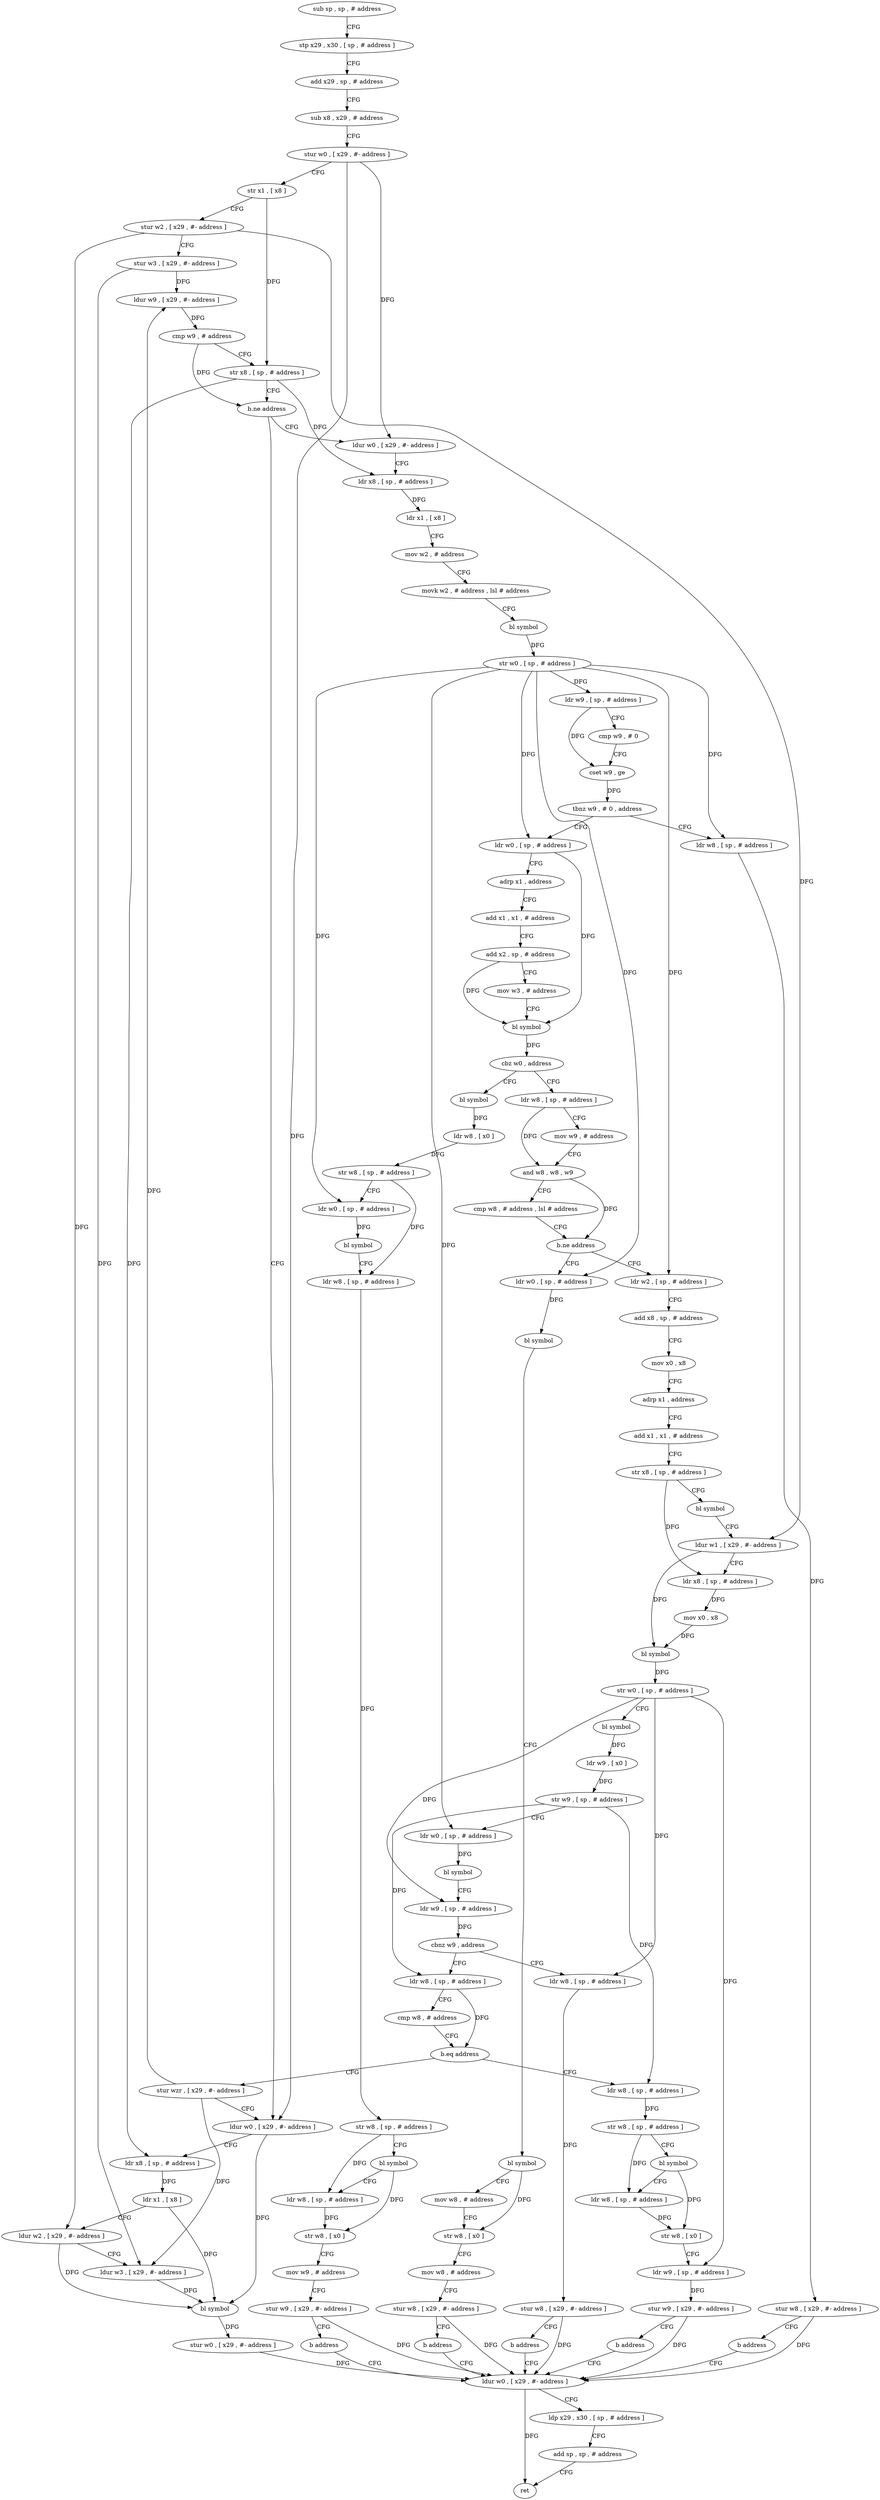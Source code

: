 digraph "func" {
"4254340" [label = "sub sp , sp , # address" ]
"4254344" [label = "stp x29 , x30 , [ sp , # address ]" ]
"4254348" [label = "add x29 , sp , # address" ]
"4254352" [label = "sub x8 , x29 , # address" ]
"4254356" [label = "stur w0 , [ x29 , #- address ]" ]
"4254360" [label = "str x1 , [ x8 ]" ]
"4254364" [label = "stur w2 , [ x29 , #- address ]" ]
"4254368" [label = "stur w3 , [ x29 , #- address ]" ]
"4254372" [label = "ldur w9 , [ x29 , #- address ]" ]
"4254376" [label = "cmp w9 , # address" ]
"4254380" [label = "str x8 , [ sp , # address ]" ]
"4254384" [label = "b.ne address" ]
"4254712" [label = "ldur w0 , [ x29 , #- address ]" ]
"4254388" [label = "ldur w0 , [ x29 , #- address ]" ]
"4254716" [label = "ldr x8 , [ sp , # address ]" ]
"4254720" [label = "ldr x1 , [ x8 ]" ]
"4254724" [label = "ldur w2 , [ x29 , #- address ]" ]
"4254728" [label = "ldur w3 , [ x29 , #- address ]" ]
"4254732" [label = "bl symbol" ]
"4254736" [label = "stur w0 , [ x29 , #- address ]" ]
"4254740" [label = "ldur w0 , [ x29 , #- address ]" ]
"4254392" [label = "ldr x8 , [ sp , # address ]" ]
"4254396" [label = "ldr x1 , [ x8 ]" ]
"4254400" [label = "mov w2 , # address" ]
"4254404" [label = "movk w2 , # address , lsl # address" ]
"4254408" [label = "bl symbol" ]
"4254412" [label = "str w0 , [ sp , # address ]" ]
"4254416" [label = "ldr w9 , [ sp , # address ]" ]
"4254420" [label = "cmp w9 , # 0" ]
"4254424" [label = "cset w9 , ge" ]
"4254428" [label = "tbnz w9 , # 0 , address" ]
"4254444" [label = "ldr w0 , [ sp , # address ]" ]
"4254432" [label = "ldr w8 , [ sp , # address ]" ]
"4254448" [label = "adrp x1 , address" ]
"4254452" [label = "add x1 , x1 , # address" ]
"4254456" [label = "add x2 , sp , # address" ]
"4254460" [label = "mov w3 , # address" ]
"4254464" [label = "bl symbol" ]
"4254468" [label = "cbz w0 , address" ]
"4254524" [label = "ldr w8 , [ sp , # address ]" ]
"4254472" [label = "bl symbol" ]
"4254436" [label = "stur w8 , [ x29 , #- address ]" ]
"4254440" [label = "b address" ]
"4254528" [label = "mov w9 , # address" ]
"4254532" [label = "and w8 , w8 , w9" ]
"4254536" [label = "cmp w8 , # address , lsl # address" ]
"4254540" [label = "b.ne address" ]
"4254576" [label = "ldr w2 , [ sp , # address ]" ]
"4254544" [label = "ldr w0 , [ sp , # address ]" ]
"4254476" [label = "ldr w8 , [ x0 ]" ]
"4254480" [label = "str w8 , [ sp , # address ]" ]
"4254484" [label = "ldr w0 , [ sp , # address ]" ]
"4254488" [label = "bl symbol" ]
"4254492" [label = "ldr w8 , [ sp , # address ]" ]
"4254496" [label = "str w8 , [ sp , # address ]" ]
"4254500" [label = "bl symbol" ]
"4254504" [label = "ldr w8 , [ sp , # address ]" ]
"4254508" [label = "str w8 , [ x0 ]" ]
"4254512" [label = "mov w9 , # address" ]
"4254516" [label = "stur w9 , [ x29 , #- address ]" ]
"4254520" [label = "b address" ]
"4254744" [label = "ldp x29 , x30 , [ sp , # address ]" ]
"4254748" [label = "add sp , sp , # address" ]
"4254752" [label = "ret" ]
"4254580" [label = "add x8 , sp , # address" ]
"4254584" [label = "mov x0 , x8" ]
"4254588" [label = "adrp x1 , address" ]
"4254592" [label = "add x1 , x1 , # address" ]
"4254596" [label = "str x8 , [ sp , # address ]" ]
"4254600" [label = "bl symbol" ]
"4254604" [label = "ldur w1 , [ x29 , #- address ]" ]
"4254608" [label = "ldr x8 , [ sp , # address ]" ]
"4254612" [label = "mov x0 , x8" ]
"4254616" [label = "bl symbol" ]
"4254620" [label = "str w0 , [ sp , # address ]" ]
"4254624" [label = "bl symbol" ]
"4254628" [label = "ldr w9 , [ x0 ]" ]
"4254632" [label = "str w9 , [ sp , # address ]" ]
"4254636" [label = "ldr w0 , [ sp , # address ]" ]
"4254640" [label = "bl symbol" ]
"4254644" [label = "ldr w9 , [ sp , # address ]" ]
"4254648" [label = "cbnz w9 , address" ]
"4254664" [label = "ldr w8 , [ sp , # address ]" ]
"4254652" [label = "ldr w8 , [ sp , # address ]" ]
"4254548" [label = "bl symbol" ]
"4254552" [label = "bl symbol" ]
"4254556" [label = "mov w8 , # address" ]
"4254560" [label = "str w8 , [ x0 ]" ]
"4254564" [label = "mov w8 , # address" ]
"4254568" [label = "stur w8 , [ x29 , #- address ]" ]
"4254572" [label = "b address" ]
"4254668" [label = "cmp w8 , # address" ]
"4254672" [label = "b.eq address" ]
"4254708" [label = "stur wzr , [ x29 , #- address ]" ]
"4254676" [label = "ldr w8 , [ sp , # address ]" ]
"4254656" [label = "stur w8 , [ x29 , #- address ]" ]
"4254660" [label = "b address" ]
"4254680" [label = "str w8 , [ sp , # address ]" ]
"4254684" [label = "bl symbol" ]
"4254688" [label = "ldr w8 , [ sp , # address ]" ]
"4254692" [label = "str w8 , [ x0 ]" ]
"4254696" [label = "ldr w9 , [ sp , # address ]" ]
"4254700" [label = "stur w9 , [ x29 , #- address ]" ]
"4254704" [label = "b address" ]
"4254340" -> "4254344" [ label = "CFG" ]
"4254344" -> "4254348" [ label = "CFG" ]
"4254348" -> "4254352" [ label = "CFG" ]
"4254352" -> "4254356" [ label = "CFG" ]
"4254356" -> "4254360" [ label = "CFG" ]
"4254356" -> "4254712" [ label = "DFG" ]
"4254356" -> "4254388" [ label = "DFG" ]
"4254360" -> "4254364" [ label = "CFG" ]
"4254360" -> "4254380" [ label = "DFG" ]
"4254364" -> "4254368" [ label = "CFG" ]
"4254364" -> "4254724" [ label = "DFG" ]
"4254364" -> "4254604" [ label = "DFG" ]
"4254368" -> "4254372" [ label = "DFG" ]
"4254368" -> "4254728" [ label = "DFG" ]
"4254372" -> "4254376" [ label = "DFG" ]
"4254376" -> "4254380" [ label = "CFG" ]
"4254376" -> "4254384" [ label = "DFG" ]
"4254380" -> "4254384" [ label = "CFG" ]
"4254380" -> "4254716" [ label = "DFG" ]
"4254380" -> "4254392" [ label = "DFG" ]
"4254384" -> "4254712" [ label = "CFG" ]
"4254384" -> "4254388" [ label = "CFG" ]
"4254712" -> "4254716" [ label = "CFG" ]
"4254712" -> "4254732" [ label = "DFG" ]
"4254388" -> "4254392" [ label = "CFG" ]
"4254716" -> "4254720" [ label = "DFG" ]
"4254720" -> "4254724" [ label = "CFG" ]
"4254720" -> "4254732" [ label = "DFG" ]
"4254724" -> "4254728" [ label = "CFG" ]
"4254724" -> "4254732" [ label = "DFG" ]
"4254728" -> "4254732" [ label = "DFG" ]
"4254732" -> "4254736" [ label = "DFG" ]
"4254736" -> "4254740" [ label = "DFG" ]
"4254740" -> "4254744" [ label = "CFG" ]
"4254740" -> "4254752" [ label = "DFG" ]
"4254392" -> "4254396" [ label = "DFG" ]
"4254396" -> "4254400" [ label = "CFG" ]
"4254400" -> "4254404" [ label = "CFG" ]
"4254404" -> "4254408" [ label = "CFG" ]
"4254408" -> "4254412" [ label = "DFG" ]
"4254412" -> "4254416" [ label = "DFG" ]
"4254412" -> "4254444" [ label = "DFG" ]
"4254412" -> "4254432" [ label = "DFG" ]
"4254412" -> "4254484" [ label = "DFG" ]
"4254412" -> "4254576" [ label = "DFG" ]
"4254412" -> "4254636" [ label = "DFG" ]
"4254412" -> "4254544" [ label = "DFG" ]
"4254416" -> "4254420" [ label = "CFG" ]
"4254416" -> "4254424" [ label = "DFG" ]
"4254420" -> "4254424" [ label = "CFG" ]
"4254424" -> "4254428" [ label = "DFG" ]
"4254428" -> "4254444" [ label = "CFG" ]
"4254428" -> "4254432" [ label = "CFG" ]
"4254444" -> "4254448" [ label = "CFG" ]
"4254444" -> "4254464" [ label = "DFG" ]
"4254432" -> "4254436" [ label = "DFG" ]
"4254448" -> "4254452" [ label = "CFG" ]
"4254452" -> "4254456" [ label = "CFG" ]
"4254456" -> "4254460" [ label = "CFG" ]
"4254456" -> "4254464" [ label = "DFG" ]
"4254460" -> "4254464" [ label = "CFG" ]
"4254464" -> "4254468" [ label = "DFG" ]
"4254468" -> "4254524" [ label = "CFG" ]
"4254468" -> "4254472" [ label = "CFG" ]
"4254524" -> "4254528" [ label = "CFG" ]
"4254524" -> "4254532" [ label = "DFG" ]
"4254472" -> "4254476" [ label = "DFG" ]
"4254436" -> "4254440" [ label = "CFG" ]
"4254436" -> "4254740" [ label = "DFG" ]
"4254440" -> "4254740" [ label = "CFG" ]
"4254528" -> "4254532" [ label = "CFG" ]
"4254532" -> "4254536" [ label = "CFG" ]
"4254532" -> "4254540" [ label = "DFG" ]
"4254536" -> "4254540" [ label = "CFG" ]
"4254540" -> "4254576" [ label = "CFG" ]
"4254540" -> "4254544" [ label = "CFG" ]
"4254576" -> "4254580" [ label = "CFG" ]
"4254544" -> "4254548" [ label = "DFG" ]
"4254476" -> "4254480" [ label = "DFG" ]
"4254480" -> "4254484" [ label = "CFG" ]
"4254480" -> "4254492" [ label = "DFG" ]
"4254484" -> "4254488" [ label = "DFG" ]
"4254488" -> "4254492" [ label = "CFG" ]
"4254492" -> "4254496" [ label = "DFG" ]
"4254496" -> "4254500" [ label = "CFG" ]
"4254496" -> "4254504" [ label = "DFG" ]
"4254500" -> "4254504" [ label = "CFG" ]
"4254500" -> "4254508" [ label = "DFG" ]
"4254504" -> "4254508" [ label = "DFG" ]
"4254508" -> "4254512" [ label = "CFG" ]
"4254512" -> "4254516" [ label = "CFG" ]
"4254516" -> "4254520" [ label = "CFG" ]
"4254516" -> "4254740" [ label = "DFG" ]
"4254520" -> "4254740" [ label = "CFG" ]
"4254744" -> "4254748" [ label = "CFG" ]
"4254748" -> "4254752" [ label = "CFG" ]
"4254580" -> "4254584" [ label = "CFG" ]
"4254584" -> "4254588" [ label = "CFG" ]
"4254588" -> "4254592" [ label = "CFG" ]
"4254592" -> "4254596" [ label = "CFG" ]
"4254596" -> "4254600" [ label = "CFG" ]
"4254596" -> "4254608" [ label = "DFG" ]
"4254600" -> "4254604" [ label = "CFG" ]
"4254604" -> "4254608" [ label = "CFG" ]
"4254604" -> "4254616" [ label = "DFG" ]
"4254608" -> "4254612" [ label = "DFG" ]
"4254612" -> "4254616" [ label = "DFG" ]
"4254616" -> "4254620" [ label = "DFG" ]
"4254620" -> "4254624" [ label = "CFG" ]
"4254620" -> "4254644" [ label = "DFG" ]
"4254620" -> "4254652" [ label = "DFG" ]
"4254620" -> "4254696" [ label = "DFG" ]
"4254624" -> "4254628" [ label = "DFG" ]
"4254628" -> "4254632" [ label = "DFG" ]
"4254632" -> "4254636" [ label = "CFG" ]
"4254632" -> "4254664" [ label = "DFG" ]
"4254632" -> "4254676" [ label = "DFG" ]
"4254636" -> "4254640" [ label = "DFG" ]
"4254640" -> "4254644" [ label = "CFG" ]
"4254644" -> "4254648" [ label = "DFG" ]
"4254648" -> "4254664" [ label = "CFG" ]
"4254648" -> "4254652" [ label = "CFG" ]
"4254664" -> "4254668" [ label = "CFG" ]
"4254664" -> "4254672" [ label = "DFG" ]
"4254652" -> "4254656" [ label = "DFG" ]
"4254548" -> "4254552" [ label = "CFG" ]
"4254552" -> "4254556" [ label = "CFG" ]
"4254552" -> "4254560" [ label = "DFG" ]
"4254556" -> "4254560" [ label = "CFG" ]
"4254560" -> "4254564" [ label = "CFG" ]
"4254564" -> "4254568" [ label = "CFG" ]
"4254568" -> "4254572" [ label = "CFG" ]
"4254568" -> "4254740" [ label = "DFG" ]
"4254572" -> "4254740" [ label = "CFG" ]
"4254668" -> "4254672" [ label = "CFG" ]
"4254672" -> "4254708" [ label = "CFG" ]
"4254672" -> "4254676" [ label = "CFG" ]
"4254708" -> "4254712" [ label = "CFG" ]
"4254708" -> "4254372" [ label = "DFG" ]
"4254708" -> "4254728" [ label = "DFG" ]
"4254676" -> "4254680" [ label = "DFG" ]
"4254656" -> "4254660" [ label = "CFG" ]
"4254656" -> "4254740" [ label = "DFG" ]
"4254660" -> "4254740" [ label = "CFG" ]
"4254680" -> "4254684" [ label = "CFG" ]
"4254680" -> "4254688" [ label = "DFG" ]
"4254684" -> "4254688" [ label = "CFG" ]
"4254684" -> "4254692" [ label = "DFG" ]
"4254688" -> "4254692" [ label = "DFG" ]
"4254692" -> "4254696" [ label = "CFG" ]
"4254696" -> "4254700" [ label = "DFG" ]
"4254700" -> "4254704" [ label = "CFG" ]
"4254700" -> "4254740" [ label = "DFG" ]
"4254704" -> "4254740" [ label = "CFG" ]
}
